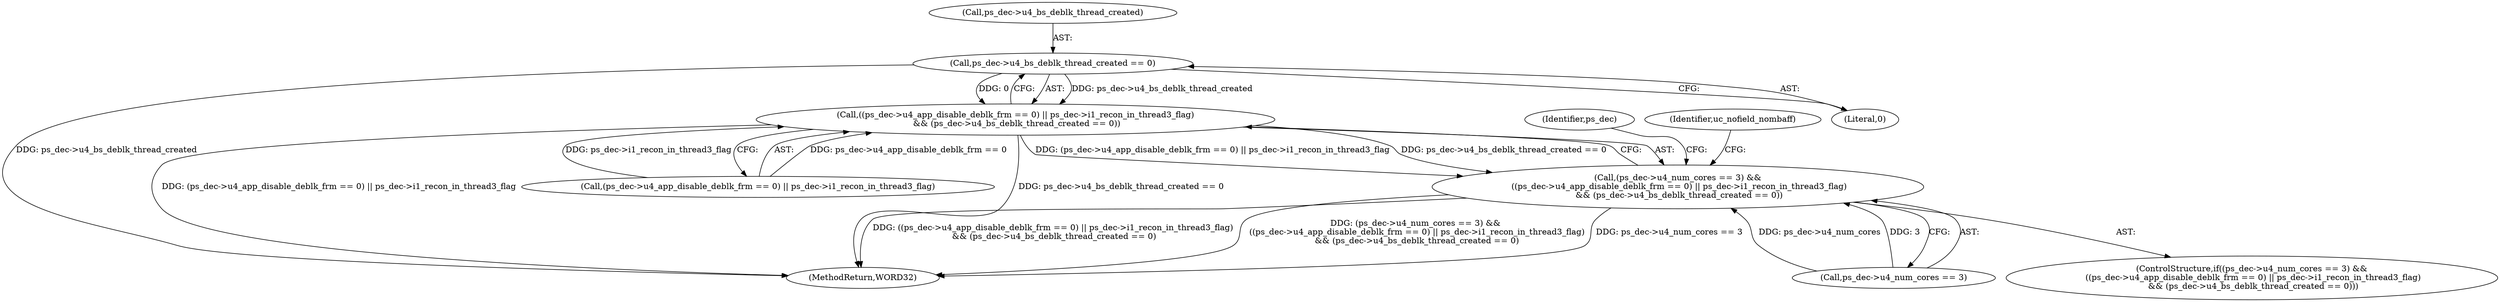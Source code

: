 digraph "0_Android_e629194c62a9a129ce378e08cb1059a8a53f1795_1@pointer" {
"1001670" [label="(Call,ps_dec->u4_bs_deblk_thread_created == 0)"];
"1001660" [label="(Call,((ps_dec->u4_app_disable_deblk_frm == 0) || ps_dec->i1_recon_in_thread3_flag)\n && (ps_dec->u4_bs_deblk_thread_created == 0))"];
"1001654" [label="(Call,(ps_dec->u4_num_cores == 3) &&\n ((ps_dec->u4_app_disable_deblk_frm == 0) || ps_dec->i1_recon_in_thread3_flag)\n && (ps_dec->u4_bs_deblk_thread_created == 0))"];
"1002570" [label="(MethodReturn,WORD32)"];
"1001654" [label="(Call,(ps_dec->u4_num_cores == 3) &&\n ((ps_dec->u4_app_disable_deblk_frm == 0) || ps_dec->i1_recon_in_thread3_flag)\n && (ps_dec->u4_bs_deblk_thread_created == 0))"];
"1001653" [label="(ControlStructure,if((ps_dec->u4_num_cores == 3) &&\n ((ps_dec->u4_app_disable_deblk_frm == 0) || ps_dec->i1_recon_in_thread3_flag)\n && (ps_dec->u4_bs_deblk_thread_created == 0)))"];
"1001674" [label="(Literal,0)"];
"1001700" [label="(Identifier,uc_nofield_nombaff)"];
"1001678" [label="(Identifier,ps_dec)"];
"1001655" [label="(Call,ps_dec->u4_num_cores == 3)"];
"1001660" [label="(Call,((ps_dec->u4_app_disable_deblk_frm == 0) || ps_dec->i1_recon_in_thread3_flag)\n && (ps_dec->u4_bs_deblk_thread_created == 0))"];
"1001661" [label="(Call,(ps_dec->u4_app_disable_deblk_frm == 0) || ps_dec->i1_recon_in_thread3_flag)"];
"1001670" [label="(Call,ps_dec->u4_bs_deblk_thread_created == 0)"];
"1001671" [label="(Call,ps_dec->u4_bs_deblk_thread_created)"];
"1001670" -> "1001660"  [label="AST: "];
"1001670" -> "1001674"  [label="CFG: "];
"1001671" -> "1001670"  [label="AST: "];
"1001674" -> "1001670"  [label="AST: "];
"1001660" -> "1001670"  [label="CFG: "];
"1001670" -> "1002570"  [label="DDG: ps_dec->u4_bs_deblk_thread_created"];
"1001670" -> "1001660"  [label="DDG: ps_dec->u4_bs_deblk_thread_created"];
"1001670" -> "1001660"  [label="DDG: 0"];
"1001660" -> "1001654"  [label="AST: "];
"1001660" -> "1001661"  [label="CFG: "];
"1001661" -> "1001660"  [label="AST: "];
"1001654" -> "1001660"  [label="CFG: "];
"1001660" -> "1002570"  [label="DDG: (ps_dec->u4_app_disable_deblk_frm == 0) || ps_dec->i1_recon_in_thread3_flag"];
"1001660" -> "1002570"  [label="DDG: ps_dec->u4_bs_deblk_thread_created == 0"];
"1001660" -> "1001654"  [label="DDG: (ps_dec->u4_app_disable_deblk_frm == 0) || ps_dec->i1_recon_in_thread3_flag"];
"1001660" -> "1001654"  [label="DDG: ps_dec->u4_bs_deblk_thread_created == 0"];
"1001661" -> "1001660"  [label="DDG: ps_dec->u4_app_disable_deblk_frm == 0"];
"1001661" -> "1001660"  [label="DDG: ps_dec->i1_recon_in_thread3_flag"];
"1001654" -> "1001653"  [label="AST: "];
"1001654" -> "1001655"  [label="CFG: "];
"1001655" -> "1001654"  [label="AST: "];
"1001678" -> "1001654"  [label="CFG: "];
"1001700" -> "1001654"  [label="CFG: "];
"1001654" -> "1002570"  [label="DDG: ((ps_dec->u4_app_disable_deblk_frm == 0) || ps_dec->i1_recon_in_thread3_flag)\n && (ps_dec->u4_bs_deblk_thread_created == 0)"];
"1001654" -> "1002570"  [label="DDG: (ps_dec->u4_num_cores == 3) &&\n ((ps_dec->u4_app_disable_deblk_frm == 0) || ps_dec->i1_recon_in_thread3_flag)\n && (ps_dec->u4_bs_deblk_thread_created == 0)"];
"1001654" -> "1002570"  [label="DDG: ps_dec->u4_num_cores == 3"];
"1001655" -> "1001654"  [label="DDG: ps_dec->u4_num_cores"];
"1001655" -> "1001654"  [label="DDG: 3"];
}
